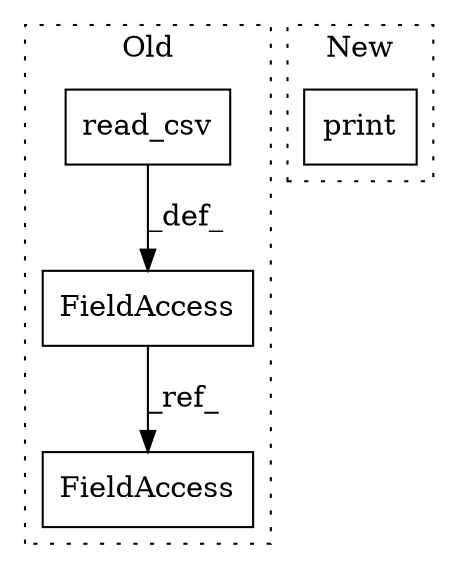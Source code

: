 digraph G {
subgraph cluster0 {
1 [label="read_csv" a="32" s="774,797" l="9,1" shape="box"];
3 [label="FieldAccess" a="22" s="760" l="10" shape="box"];
4 [label="FieldAccess" a="22" s="909" l="10" shape="box"];
label = "Old";
style="dotted";
}
subgraph cluster1 {
2 [label="print" a="32" s="544,561" l="6,1" shape="box"];
label = "New";
style="dotted";
}
1 -> 3 [label="_def_"];
3 -> 4 [label="_ref_"];
}
